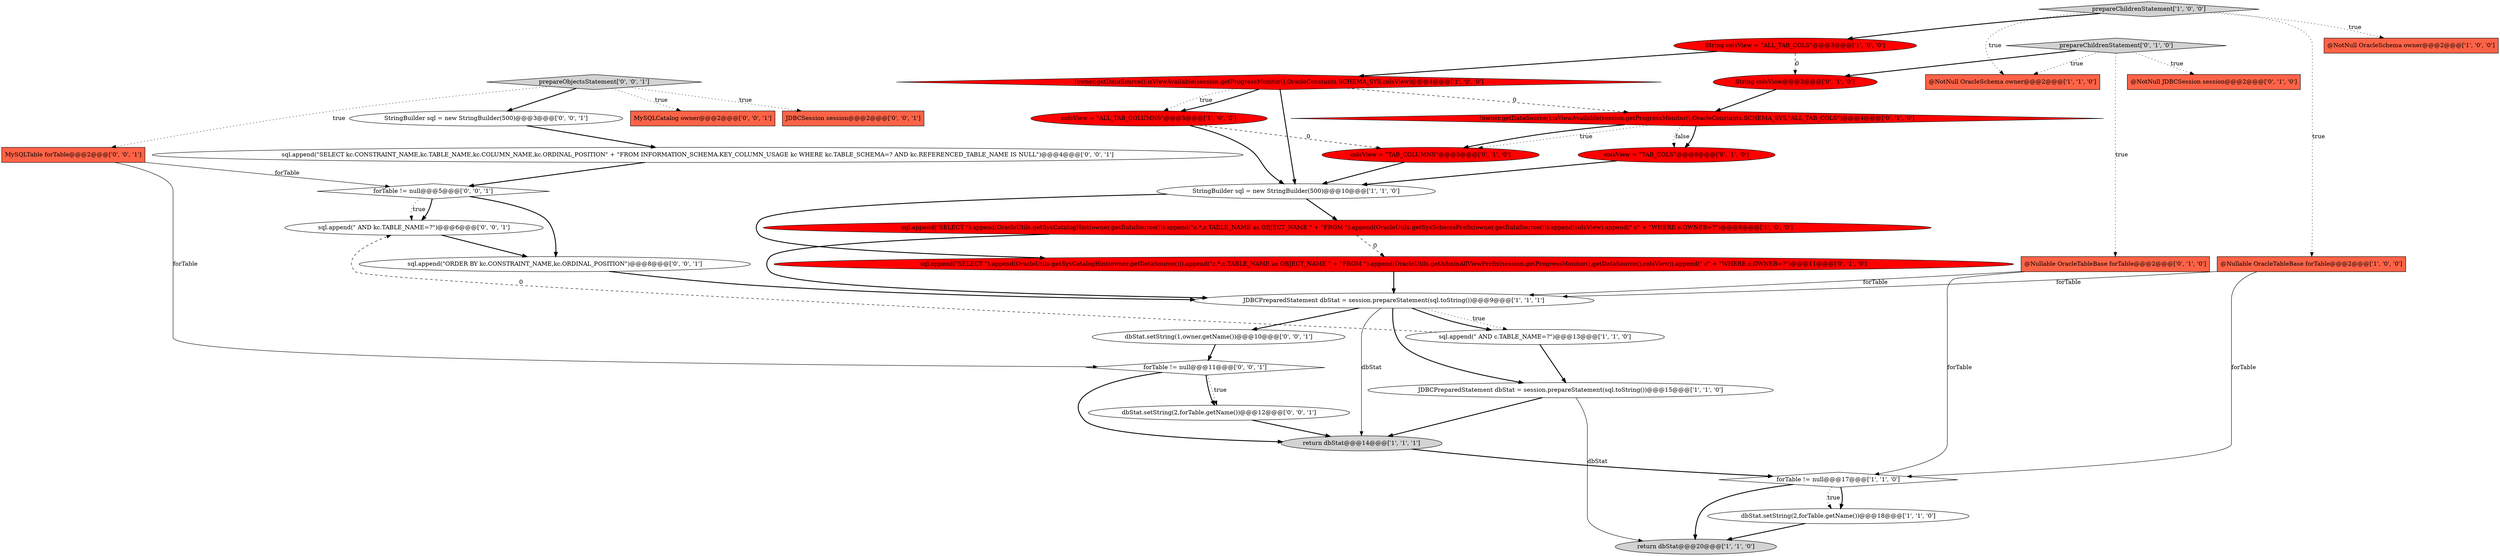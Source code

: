 digraph {
30 [style = filled, label = "sql.append(\"SELECT kc.CONSTRAINT_NAME,kc.TABLE_NAME,kc.COLUMN_NAME,kc.ORDINAL_POSITION\" + \"FROM INFORMATION_SCHEMA.KEY_COLUMN_USAGE kc WHERE kc.TABLE_SCHEMA=? AND kc.REFERENCED_TABLE_NAME IS NULL\")@@@4@@@['0', '0', '1']", fillcolor = white, shape = ellipse image = "AAA0AAABBB3BBB"];
1 [style = filled, label = "forTable != null@@@17@@@['1', '1', '0']", fillcolor = white, shape = diamond image = "AAA0AAABBB1BBB"];
0 [style = filled, label = "prepareChildrenStatement['1', '0', '0']", fillcolor = lightgray, shape = diamond image = "AAA0AAABBB1BBB"];
17 [style = filled, label = "!owner.getDataSource().isViewAvailable(session.getProgressMonitor(),OracleConstants.SCHEMA_SYS,\"ALL_TAB_COLS\")@@@4@@@['0', '1', '0']", fillcolor = red, shape = diamond image = "AAA1AAABBB2BBB"];
21 [style = filled, label = "@NotNull JDBCSession session@@@2@@@['0', '1', '0']", fillcolor = tomato, shape = box image = "AAA0AAABBB2BBB"];
14 [style = filled, label = "@NotNull OracleSchema owner@@@2@@@['1', '1', '0']", fillcolor = tomato, shape = box image = "AAA0AAABBB1BBB"];
16 [style = filled, label = "String colsView@@@3@@@['0', '1', '0']", fillcolor = red, shape = ellipse image = "AAA1AAABBB2BBB"];
27 [style = filled, label = "StringBuilder sql = new StringBuilder(500)@@@3@@@['0', '0', '1']", fillcolor = white, shape = ellipse image = "AAA0AAABBB3BBB"];
7 [style = filled, label = "colsView = \"ALL_TAB_COLUMNS\"@@@5@@@['1', '0', '0']", fillcolor = red, shape = ellipse image = "AAA1AAABBB1BBB"];
23 [style = filled, label = "@Nullable OracleTableBase forTable@@@2@@@['0', '1', '0']", fillcolor = tomato, shape = box image = "AAA0AAABBB2BBB"];
35 [style = filled, label = "forTable != null@@@11@@@['0', '0', '1']", fillcolor = white, shape = diamond image = "AAA0AAABBB3BBB"];
13 [style = filled, label = "JDBCPreparedStatement dbStat = session.prepareStatement(sql.toString())@@@9@@@['1', '1', '1']", fillcolor = white, shape = ellipse image = "AAA0AAABBB1BBB"];
19 [style = filled, label = "prepareChildrenStatement['0', '1', '0']", fillcolor = lightgray, shape = diamond image = "AAA0AAABBB2BBB"];
29 [style = filled, label = "sql.append(\" AND kc.TABLE_NAME=?\")@@@6@@@['0', '0', '1']", fillcolor = white, shape = ellipse image = "AAA0AAABBB3BBB"];
11 [style = filled, label = "return dbStat@@@14@@@['1', '1', '1']", fillcolor = lightgray, shape = ellipse image = "AAA0AAABBB1BBB"];
31 [style = filled, label = "prepareObjectsStatement['0', '0', '1']", fillcolor = lightgray, shape = diamond image = "AAA0AAABBB3BBB"];
28 [style = filled, label = "forTable != null@@@5@@@['0', '0', '1']", fillcolor = white, shape = diamond image = "AAA0AAABBB3BBB"];
4 [style = filled, label = "dbStat.setString(2,forTable.getName())@@@18@@@['1', '1', '0']", fillcolor = white, shape = ellipse image = "AAA0AAABBB1BBB"];
9 [style = filled, label = "String colsView = \"ALL_TAB_COLS\"@@@3@@@['1', '0', '0']", fillcolor = red, shape = ellipse image = "AAA1AAABBB1BBB"];
15 [style = filled, label = "JDBCPreparedStatement dbStat = session.prepareStatement(sql.toString())@@@15@@@['1', '1', '0']", fillcolor = white, shape = ellipse image = "AAA0AAABBB1BBB"];
25 [style = filled, label = "MySQLCatalog owner@@@2@@@['0', '0', '1']", fillcolor = tomato, shape = box image = "AAA0AAABBB3BBB"];
34 [style = filled, label = "dbStat.setString(1,owner.getName())@@@10@@@['0', '0', '1']", fillcolor = white, shape = ellipse image = "AAA0AAABBB3BBB"];
6 [style = filled, label = "sql.append(\" AND c.TABLE_NAME=?\")@@@13@@@['1', '1', '0']", fillcolor = white, shape = ellipse image = "AAA0AAABBB1BBB"];
22 [style = filled, label = "colsView = \"TAB_COLS\"@@@8@@@['0', '1', '0']", fillcolor = red, shape = ellipse image = "AAA1AAABBB2BBB"];
18 [style = filled, label = "sql.append(\"SELECT \").append(OracleUtils.getSysCatalogHint(owner.getDataSource())).append(\"c.*,c.TABLE_NAME as OBJECT_NAME \" + \"FROM \").append(OracleUtils.getAdminAllViewPrefix(session.getProgressMonitor(),getDataSource(),colsView)).append(\" c\" + \"WHERE c.OWNER=?\")@@@11@@@['0', '1', '0']", fillcolor = red, shape = ellipse image = "AAA1AAABBB2BBB"];
26 [style = filled, label = "MySQLTable forTable@@@2@@@['0', '0', '1']", fillcolor = tomato, shape = box image = "AAA0AAABBB3BBB"];
33 [style = filled, label = "sql.append(\"ORDER BY kc.CONSTRAINT_NAME,kc.ORDINAL_POSITION\")@@@8@@@['0', '0', '1']", fillcolor = white, shape = ellipse image = "AAA0AAABBB3BBB"];
8 [style = filled, label = "!owner.getDataSource().isViewAvailable(session.getProgressMonitor(),OracleConstants.SCHEMA_SYS,colsView)@@@4@@@['1', '0', '0']", fillcolor = red, shape = diamond image = "AAA1AAABBB1BBB"];
5 [style = filled, label = "sql.append(\"SELECT \").append(OracleUtils.getSysCatalogHint(owner.getDataSource())).append(\"c.*,c.TABLE_NAME as OBJECT_NAME \" + \"FROM \").append(OracleUtils.getSysSchemaPrefix(owner.getDataSource())).append(colsView).append(\" c\" + \"WHERE c.OWNER=?\")@@@8@@@['1', '0', '0']", fillcolor = red, shape = ellipse image = "AAA1AAABBB1BBB"];
24 [style = filled, label = "JDBCSession session@@@2@@@['0', '0', '1']", fillcolor = tomato, shape = box image = "AAA0AAABBB3BBB"];
2 [style = filled, label = "@NotNull OracleSchema owner@@@2@@@['1', '0', '0']", fillcolor = tomato, shape = box image = "AAA0AAABBB1BBB"];
20 [style = filled, label = "colsView = \"TAB_COLUMNS\"@@@5@@@['0', '1', '0']", fillcolor = red, shape = ellipse image = "AAA1AAABBB2BBB"];
12 [style = filled, label = "StringBuilder sql = new StringBuilder(500)@@@10@@@['1', '1', '0']", fillcolor = white, shape = ellipse image = "AAA0AAABBB1BBB"];
10 [style = filled, label = "return dbStat@@@20@@@['1', '1', '0']", fillcolor = lightgray, shape = ellipse image = "AAA0AAABBB1BBB"];
32 [style = filled, label = "dbStat.setString(2,forTable.getName())@@@12@@@['0', '0', '1']", fillcolor = white, shape = ellipse image = "AAA0AAABBB3BBB"];
3 [style = filled, label = "@Nullable OracleTableBase forTable@@@2@@@['1', '0', '0']", fillcolor = tomato, shape = box image = "AAA0AAABBB1BBB"];
17->20 [style = dotted, label="true"];
13->6 [style = dotted, label="true"];
4->10 [style = bold, label=""];
28->29 [style = bold, label=""];
13->34 [style = bold, label=""];
19->14 [style = dotted, label="true"];
1->4 [style = bold, label=""];
0->9 [style = bold, label=""];
31->25 [style = dotted, label="true"];
9->16 [style = dashed, label="0"];
12->5 [style = bold, label=""];
3->1 [style = solid, label="forTable"];
13->11 [style = solid, label="dbStat"];
7->12 [style = bold, label=""];
11->1 [style = bold, label=""];
27->30 [style = bold, label=""];
26->28 [style = solid, label="forTable"];
7->20 [style = dashed, label="0"];
35->32 [style = bold, label=""];
8->7 [style = dotted, label="true"];
19->23 [style = dotted, label="true"];
1->4 [style = dotted, label="true"];
19->21 [style = dotted, label="true"];
16->17 [style = bold, label=""];
3->13 [style = solid, label="forTable"];
17->22 [style = bold, label=""];
9->8 [style = bold, label=""];
5->18 [style = dashed, label="0"];
33->13 [style = bold, label=""];
6->15 [style = bold, label=""];
8->7 [style = bold, label=""];
26->35 [style = solid, label="forTable"];
19->16 [style = bold, label=""];
28->29 [style = dotted, label="true"];
17->22 [style = dotted, label="false"];
29->33 [style = bold, label=""];
30->28 [style = bold, label=""];
6->29 [style = dashed, label="0"];
15->11 [style = bold, label=""];
28->33 [style = bold, label=""];
31->27 [style = bold, label=""];
31->26 [style = dotted, label="true"];
22->12 [style = bold, label=""];
5->13 [style = bold, label=""];
20->12 [style = bold, label=""];
12->18 [style = bold, label=""];
15->10 [style = solid, label="dbStat"];
18->13 [style = bold, label=""];
8->17 [style = dashed, label="0"];
23->13 [style = solid, label="forTable"];
0->14 [style = dotted, label="true"];
31->24 [style = dotted, label="true"];
13->15 [style = bold, label=""];
34->35 [style = bold, label=""];
0->2 [style = dotted, label="true"];
13->6 [style = bold, label=""];
0->3 [style = dotted, label="true"];
23->1 [style = solid, label="forTable"];
1->10 [style = bold, label=""];
32->11 [style = bold, label=""];
8->12 [style = bold, label=""];
17->20 [style = bold, label=""];
35->11 [style = bold, label=""];
35->32 [style = dotted, label="true"];
}
